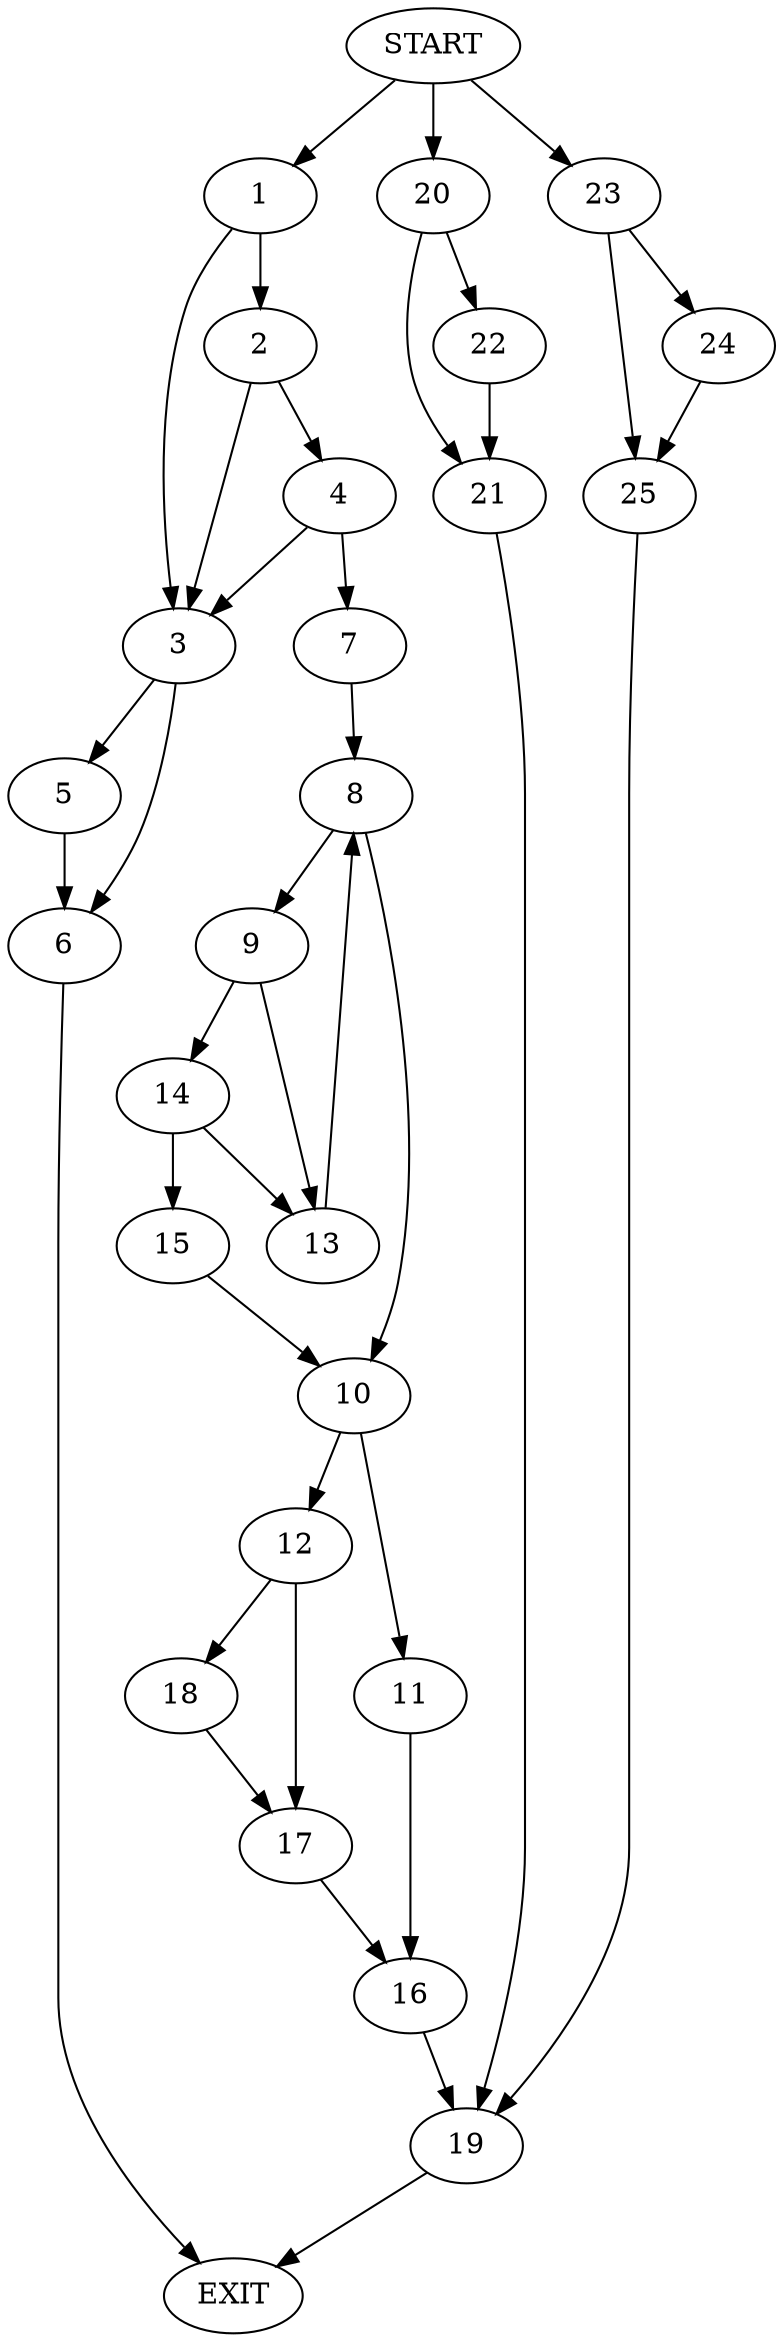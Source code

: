 digraph {
0 [label="START"]
26 [label="EXIT"]
0 -> 1
1 -> 2
1 -> 3
2 -> 4
2 -> 3
3 -> 5
3 -> 6
4 -> 3
4 -> 7
7 -> 8
5 -> 6
6 -> 26
8 -> 9
8 -> 10
10 -> 11
10 -> 12
9 -> 13
9 -> 14
13 -> 8
14 -> 15
14 -> 13
15 -> 10
11 -> 16
12 -> 17
12 -> 18
18 -> 17
17 -> 16
16 -> 19
19 -> 26
0 -> 20
20 -> 21
20 -> 22
22 -> 21
21 -> 19
0 -> 23
23 -> 24
23 -> 25
24 -> 25
25 -> 19
}
